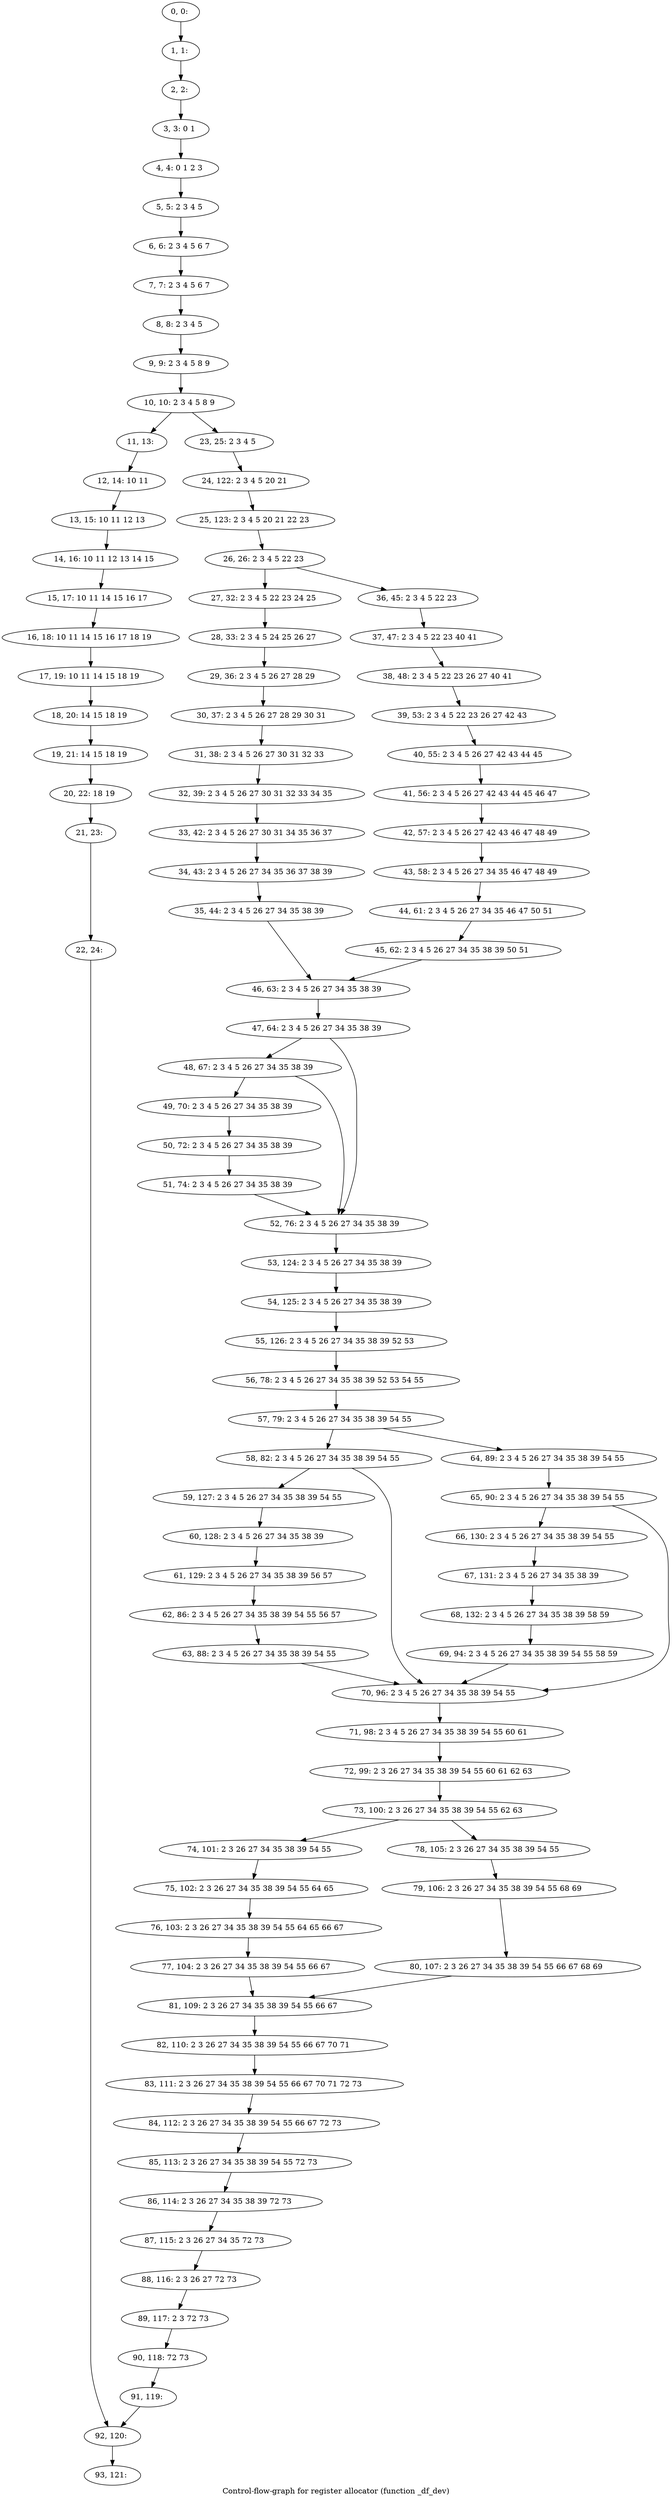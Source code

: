 digraph G {
graph [label="Control-flow-graph for register allocator (function _df_dev)"]
0[label="0, 0: "];
1[label="1, 1: "];
2[label="2, 2: "];
3[label="3, 3: 0 1 "];
4[label="4, 4: 0 1 2 3 "];
5[label="5, 5: 2 3 4 5 "];
6[label="6, 6: 2 3 4 5 6 7 "];
7[label="7, 7: 2 3 4 5 6 7 "];
8[label="8, 8: 2 3 4 5 "];
9[label="9, 9: 2 3 4 5 8 9 "];
10[label="10, 10: 2 3 4 5 8 9 "];
11[label="11, 13: "];
12[label="12, 14: 10 11 "];
13[label="13, 15: 10 11 12 13 "];
14[label="14, 16: 10 11 12 13 14 15 "];
15[label="15, 17: 10 11 14 15 16 17 "];
16[label="16, 18: 10 11 14 15 16 17 18 19 "];
17[label="17, 19: 10 11 14 15 18 19 "];
18[label="18, 20: 14 15 18 19 "];
19[label="19, 21: 14 15 18 19 "];
20[label="20, 22: 18 19 "];
21[label="21, 23: "];
22[label="22, 24: "];
23[label="23, 25: 2 3 4 5 "];
24[label="24, 122: 2 3 4 5 20 21 "];
25[label="25, 123: 2 3 4 5 20 21 22 23 "];
26[label="26, 26: 2 3 4 5 22 23 "];
27[label="27, 32: 2 3 4 5 22 23 24 25 "];
28[label="28, 33: 2 3 4 5 24 25 26 27 "];
29[label="29, 36: 2 3 4 5 26 27 28 29 "];
30[label="30, 37: 2 3 4 5 26 27 28 29 30 31 "];
31[label="31, 38: 2 3 4 5 26 27 30 31 32 33 "];
32[label="32, 39: 2 3 4 5 26 27 30 31 32 33 34 35 "];
33[label="33, 42: 2 3 4 5 26 27 30 31 34 35 36 37 "];
34[label="34, 43: 2 3 4 5 26 27 34 35 36 37 38 39 "];
35[label="35, 44: 2 3 4 5 26 27 34 35 38 39 "];
36[label="36, 45: 2 3 4 5 22 23 "];
37[label="37, 47: 2 3 4 5 22 23 40 41 "];
38[label="38, 48: 2 3 4 5 22 23 26 27 40 41 "];
39[label="39, 53: 2 3 4 5 22 23 26 27 42 43 "];
40[label="40, 55: 2 3 4 5 26 27 42 43 44 45 "];
41[label="41, 56: 2 3 4 5 26 27 42 43 44 45 46 47 "];
42[label="42, 57: 2 3 4 5 26 27 42 43 46 47 48 49 "];
43[label="43, 58: 2 3 4 5 26 27 34 35 46 47 48 49 "];
44[label="44, 61: 2 3 4 5 26 27 34 35 46 47 50 51 "];
45[label="45, 62: 2 3 4 5 26 27 34 35 38 39 50 51 "];
46[label="46, 63: 2 3 4 5 26 27 34 35 38 39 "];
47[label="47, 64: 2 3 4 5 26 27 34 35 38 39 "];
48[label="48, 67: 2 3 4 5 26 27 34 35 38 39 "];
49[label="49, 70: 2 3 4 5 26 27 34 35 38 39 "];
50[label="50, 72: 2 3 4 5 26 27 34 35 38 39 "];
51[label="51, 74: 2 3 4 5 26 27 34 35 38 39 "];
52[label="52, 76: 2 3 4 5 26 27 34 35 38 39 "];
53[label="53, 124: 2 3 4 5 26 27 34 35 38 39 "];
54[label="54, 125: 2 3 4 5 26 27 34 35 38 39 "];
55[label="55, 126: 2 3 4 5 26 27 34 35 38 39 52 53 "];
56[label="56, 78: 2 3 4 5 26 27 34 35 38 39 52 53 54 55 "];
57[label="57, 79: 2 3 4 5 26 27 34 35 38 39 54 55 "];
58[label="58, 82: 2 3 4 5 26 27 34 35 38 39 54 55 "];
59[label="59, 127: 2 3 4 5 26 27 34 35 38 39 54 55 "];
60[label="60, 128: 2 3 4 5 26 27 34 35 38 39 "];
61[label="61, 129: 2 3 4 5 26 27 34 35 38 39 56 57 "];
62[label="62, 86: 2 3 4 5 26 27 34 35 38 39 54 55 56 57 "];
63[label="63, 88: 2 3 4 5 26 27 34 35 38 39 54 55 "];
64[label="64, 89: 2 3 4 5 26 27 34 35 38 39 54 55 "];
65[label="65, 90: 2 3 4 5 26 27 34 35 38 39 54 55 "];
66[label="66, 130: 2 3 4 5 26 27 34 35 38 39 54 55 "];
67[label="67, 131: 2 3 4 5 26 27 34 35 38 39 "];
68[label="68, 132: 2 3 4 5 26 27 34 35 38 39 58 59 "];
69[label="69, 94: 2 3 4 5 26 27 34 35 38 39 54 55 58 59 "];
70[label="70, 96: 2 3 4 5 26 27 34 35 38 39 54 55 "];
71[label="71, 98: 2 3 4 5 26 27 34 35 38 39 54 55 60 61 "];
72[label="72, 99: 2 3 26 27 34 35 38 39 54 55 60 61 62 63 "];
73[label="73, 100: 2 3 26 27 34 35 38 39 54 55 62 63 "];
74[label="74, 101: 2 3 26 27 34 35 38 39 54 55 "];
75[label="75, 102: 2 3 26 27 34 35 38 39 54 55 64 65 "];
76[label="76, 103: 2 3 26 27 34 35 38 39 54 55 64 65 66 67 "];
77[label="77, 104: 2 3 26 27 34 35 38 39 54 55 66 67 "];
78[label="78, 105: 2 3 26 27 34 35 38 39 54 55 "];
79[label="79, 106: 2 3 26 27 34 35 38 39 54 55 68 69 "];
80[label="80, 107: 2 3 26 27 34 35 38 39 54 55 66 67 68 69 "];
81[label="81, 109: 2 3 26 27 34 35 38 39 54 55 66 67 "];
82[label="82, 110: 2 3 26 27 34 35 38 39 54 55 66 67 70 71 "];
83[label="83, 111: 2 3 26 27 34 35 38 39 54 55 66 67 70 71 72 73 "];
84[label="84, 112: 2 3 26 27 34 35 38 39 54 55 66 67 72 73 "];
85[label="85, 113: 2 3 26 27 34 35 38 39 54 55 72 73 "];
86[label="86, 114: 2 3 26 27 34 35 38 39 72 73 "];
87[label="87, 115: 2 3 26 27 34 35 72 73 "];
88[label="88, 116: 2 3 26 27 72 73 "];
89[label="89, 117: 2 3 72 73 "];
90[label="90, 118: 72 73 "];
91[label="91, 119: "];
92[label="92, 120: "];
93[label="93, 121: "];
0->1 ;
1->2 ;
2->3 ;
3->4 ;
4->5 ;
5->6 ;
6->7 ;
7->8 ;
8->9 ;
9->10 ;
10->11 ;
10->23 ;
11->12 ;
12->13 ;
13->14 ;
14->15 ;
15->16 ;
16->17 ;
17->18 ;
18->19 ;
19->20 ;
20->21 ;
21->22 ;
22->92 ;
23->24 ;
24->25 ;
25->26 ;
26->27 ;
26->36 ;
27->28 ;
28->29 ;
29->30 ;
30->31 ;
31->32 ;
32->33 ;
33->34 ;
34->35 ;
35->46 ;
36->37 ;
37->38 ;
38->39 ;
39->40 ;
40->41 ;
41->42 ;
42->43 ;
43->44 ;
44->45 ;
45->46 ;
46->47 ;
47->48 ;
47->52 ;
48->49 ;
48->52 ;
49->50 ;
50->51 ;
51->52 ;
52->53 ;
53->54 ;
54->55 ;
55->56 ;
56->57 ;
57->58 ;
57->64 ;
58->59 ;
58->70 ;
59->60 ;
60->61 ;
61->62 ;
62->63 ;
63->70 ;
64->65 ;
65->66 ;
65->70 ;
66->67 ;
67->68 ;
68->69 ;
69->70 ;
70->71 ;
71->72 ;
72->73 ;
73->74 ;
73->78 ;
74->75 ;
75->76 ;
76->77 ;
77->81 ;
78->79 ;
79->80 ;
80->81 ;
81->82 ;
82->83 ;
83->84 ;
84->85 ;
85->86 ;
86->87 ;
87->88 ;
88->89 ;
89->90 ;
90->91 ;
91->92 ;
92->93 ;
}
